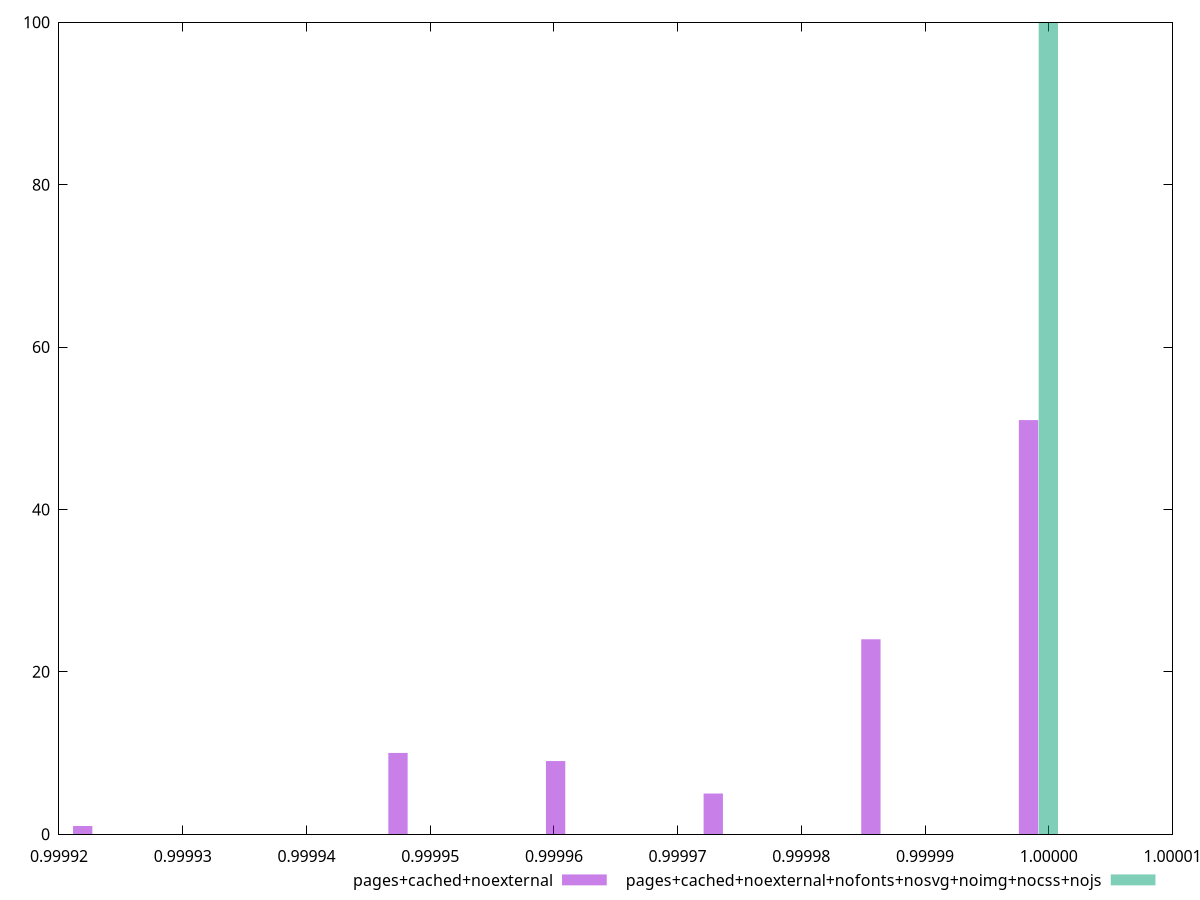 $_pagesCachedNoexternal <<EOF
0.9999983638823595 51
0.9999473981637986 10
0.9999728810230791 5
0.9999856224527193 24
0.9999219153045182 1
0.9999601395934389 9
EOF
$_pagesCachedNoexternalNofontsNosvgNoimgNocssNojs <<EOF
0.9999999641342968 100
EOF
set key outside below
set terminal pngcairo
set output "report_00005_2020-11-02T22-26-11.212Z/max-potential-fid/max-potential-fid_pages+cached+noexternal_pages+cached+noexternal+nofonts+nosvg+noimg+nocss+nojs+hist.png"
set boxwidth 0.0000015609765955715282
set style fill transparent solid 0.5 noborder
set yrange [0:100]
plot $_pagesCachedNoexternal title "pages+cached+noexternal" with boxes ,$_pagesCachedNoexternalNofontsNosvgNoimgNocssNojs title "pages+cached+noexternal+nofonts+nosvg+noimg+nocss+nojs" with boxes ,